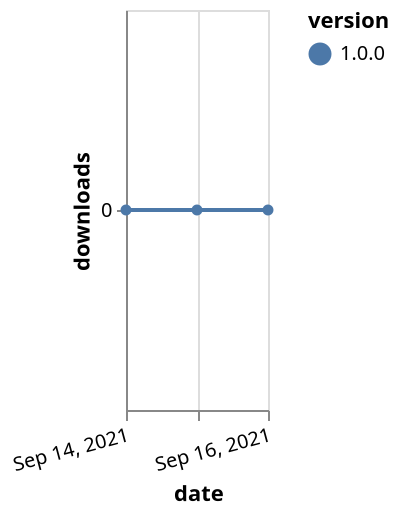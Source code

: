 {"$schema": "https://vega.github.io/schema/vega-lite/v5.json", "description": "A simple bar chart with embedded data.", "data": {"values": [{"date": "2021-09-14", "total": 19, "delta": 0, "version": "1.0.0"}, {"date": "2021-09-15", "total": 33, "delta": 0, "version": "1.0.0"}, {"date": "2021-09-16", "total": 45, "delta": 0, "version": "1.0.0"}]}, "width": "container", "mark": {"type": "line", "point": {"filled": true}}, "encoding": {"x": {"field": "date", "type": "temporal", "timeUnit": "yearmonthdate", "title": "date", "axis": {"labelAngle": -15}}, "y": {"field": "delta", "type": "quantitative", "title": "downloads"}, "color": {"field": "version", "type": "nominal"}, "tooltip": {"field": "delta"}}}